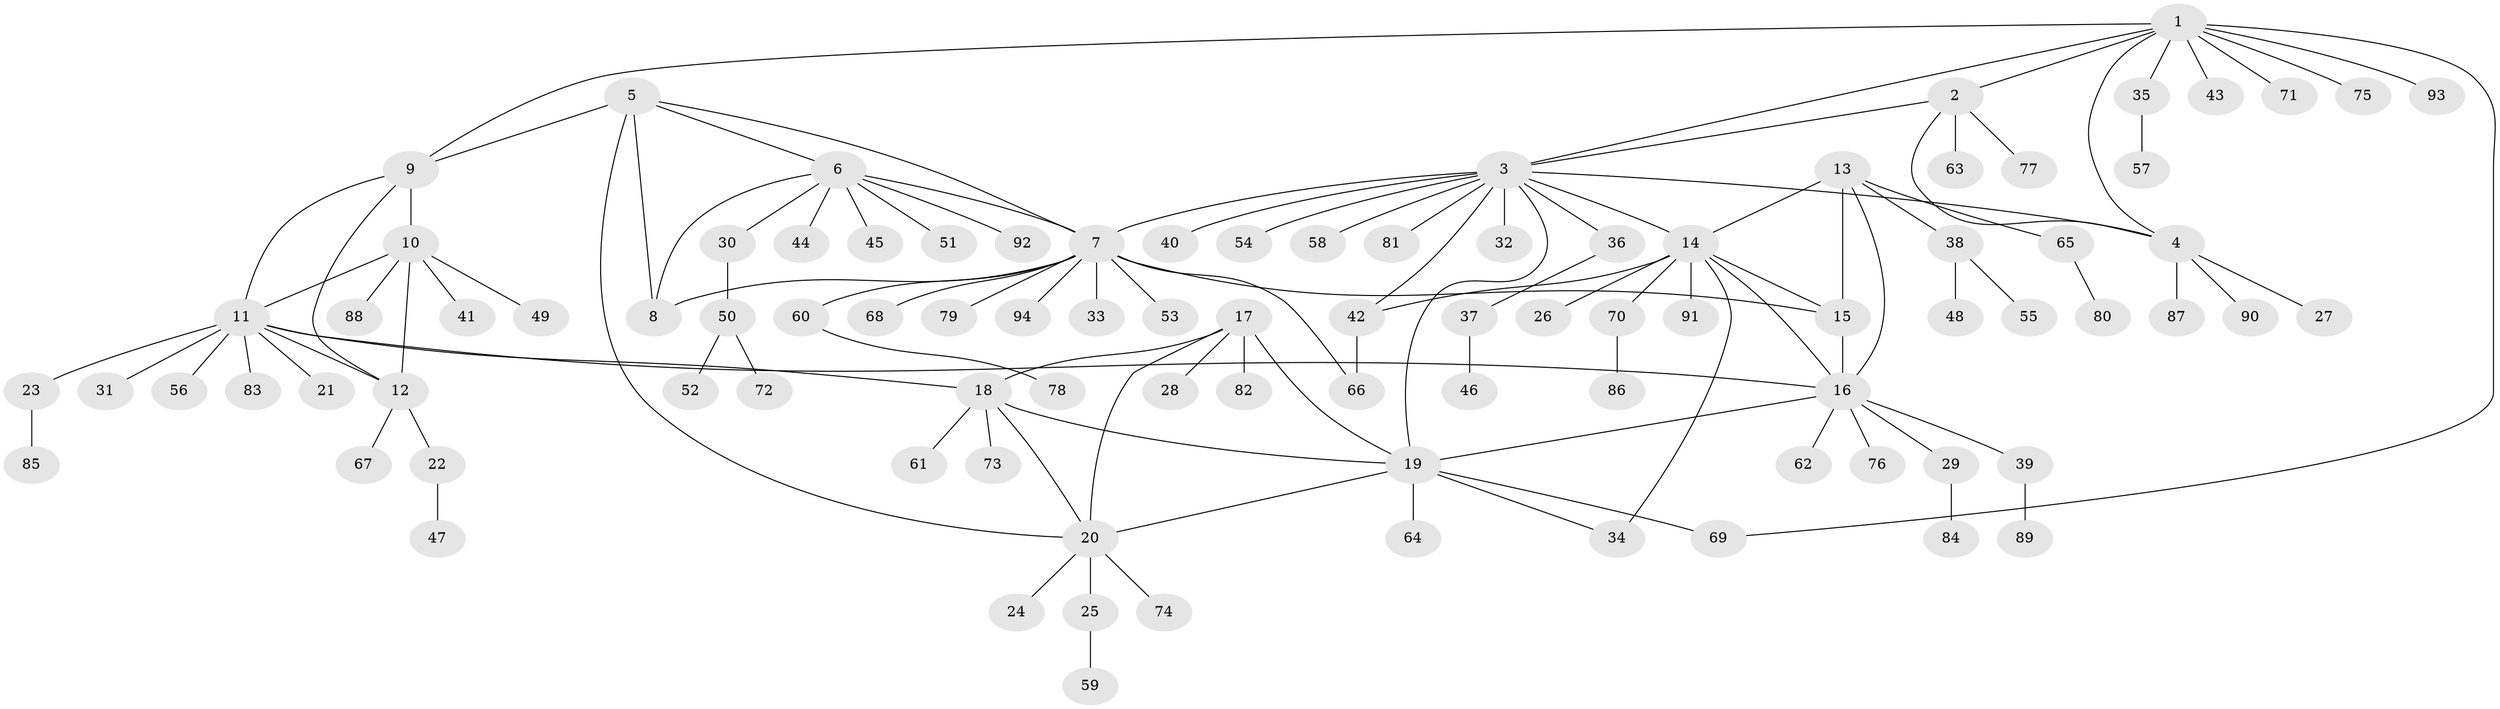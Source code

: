 // Generated by graph-tools (version 1.1) at 2025/02/03/09/25 03:02:51]
// undirected, 94 vertices, 118 edges
graph export_dot {
graph [start="1"]
  node [color=gray90,style=filled];
  1;
  2;
  3;
  4;
  5;
  6;
  7;
  8;
  9;
  10;
  11;
  12;
  13;
  14;
  15;
  16;
  17;
  18;
  19;
  20;
  21;
  22;
  23;
  24;
  25;
  26;
  27;
  28;
  29;
  30;
  31;
  32;
  33;
  34;
  35;
  36;
  37;
  38;
  39;
  40;
  41;
  42;
  43;
  44;
  45;
  46;
  47;
  48;
  49;
  50;
  51;
  52;
  53;
  54;
  55;
  56;
  57;
  58;
  59;
  60;
  61;
  62;
  63;
  64;
  65;
  66;
  67;
  68;
  69;
  70;
  71;
  72;
  73;
  74;
  75;
  76;
  77;
  78;
  79;
  80;
  81;
  82;
  83;
  84;
  85;
  86;
  87;
  88;
  89;
  90;
  91;
  92;
  93;
  94;
  1 -- 2;
  1 -- 3;
  1 -- 4;
  1 -- 9;
  1 -- 35;
  1 -- 43;
  1 -- 69;
  1 -- 71;
  1 -- 75;
  1 -- 93;
  2 -- 3;
  2 -- 4;
  2 -- 63;
  2 -- 77;
  3 -- 4;
  3 -- 7;
  3 -- 14;
  3 -- 19;
  3 -- 32;
  3 -- 36;
  3 -- 40;
  3 -- 42;
  3 -- 54;
  3 -- 58;
  3 -- 81;
  4 -- 27;
  4 -- 87;
  4 -- 90;
  5 -- 6;
  5 -- 7;
  5 -- 8;
  5 -- 9;
  5 -- 20;
  6 -- 7;
  6 -- 8;
  6 -- 30;
  6 -- 44;
  6 -- 45;
  6 -- 51;
  6 -- 92;
  7 -- 8;
  7 -- 15;
  7 -- 33;
  7 -- 53;
  7 -- 60;
  7 -- 66;
  7 -- 68;
  7 -- 79;
  7 -- 94;
  9 -- 10;
  9 -- 11;
  9 -- 12;
  10 -- 11;
  10 -- 12;
  10 -- 41;
  10 -- 49;
  10 -- 88;
  11 -- 12;
  11 -- 16;
  11 -- 18;
  11 -- 21;
  11 -- 23;
  11 -- 31;
  11 -- 56;
  11 -- 83;
  12 -- 22;
  12 -- 67;
  13 -- 14;
  13 -- 15;
  13 -- 16;
  13 -- 38;
  13 -- 65;
  14 -- 15;
  14 -- 16;
  14 -- 26;
  14 -- 34;
  14 -- 42;
  14 -- 70;
  14 -- 91;
  15 -- 16;
  16 -- 19;
  16 -- 29;
  16 -- 39;
  16 -- 62;
  16 -- 76;
  17 -- 18;
  17 -- 19;
  17 -- 20;
  17 -- 28;
  17 -- 82;
  18 -- 19;
  18 -- 20;
  18 -- 61;
  18 -- 73;
  19 -- 20;
  19 -- 34;
  19 -- 64;
  19 -- 69;
  20 -- 24;
  20 -- 25;
  20 -- 74;
  22 -- 47;
  23 -- 85;
  25 -- 59;
  29 -- 84;
  30 -- 50;
  35 -- 57;
  36 -- 37;
  37 -- 46;
  38 -- 48;
  38 -- 55;
  39 -- 89;
  42 -- 66;
  50 -- 52;
  50 -- 72;
  60 -- 78;
  65 -- 80;
  70 -- 86;
}
